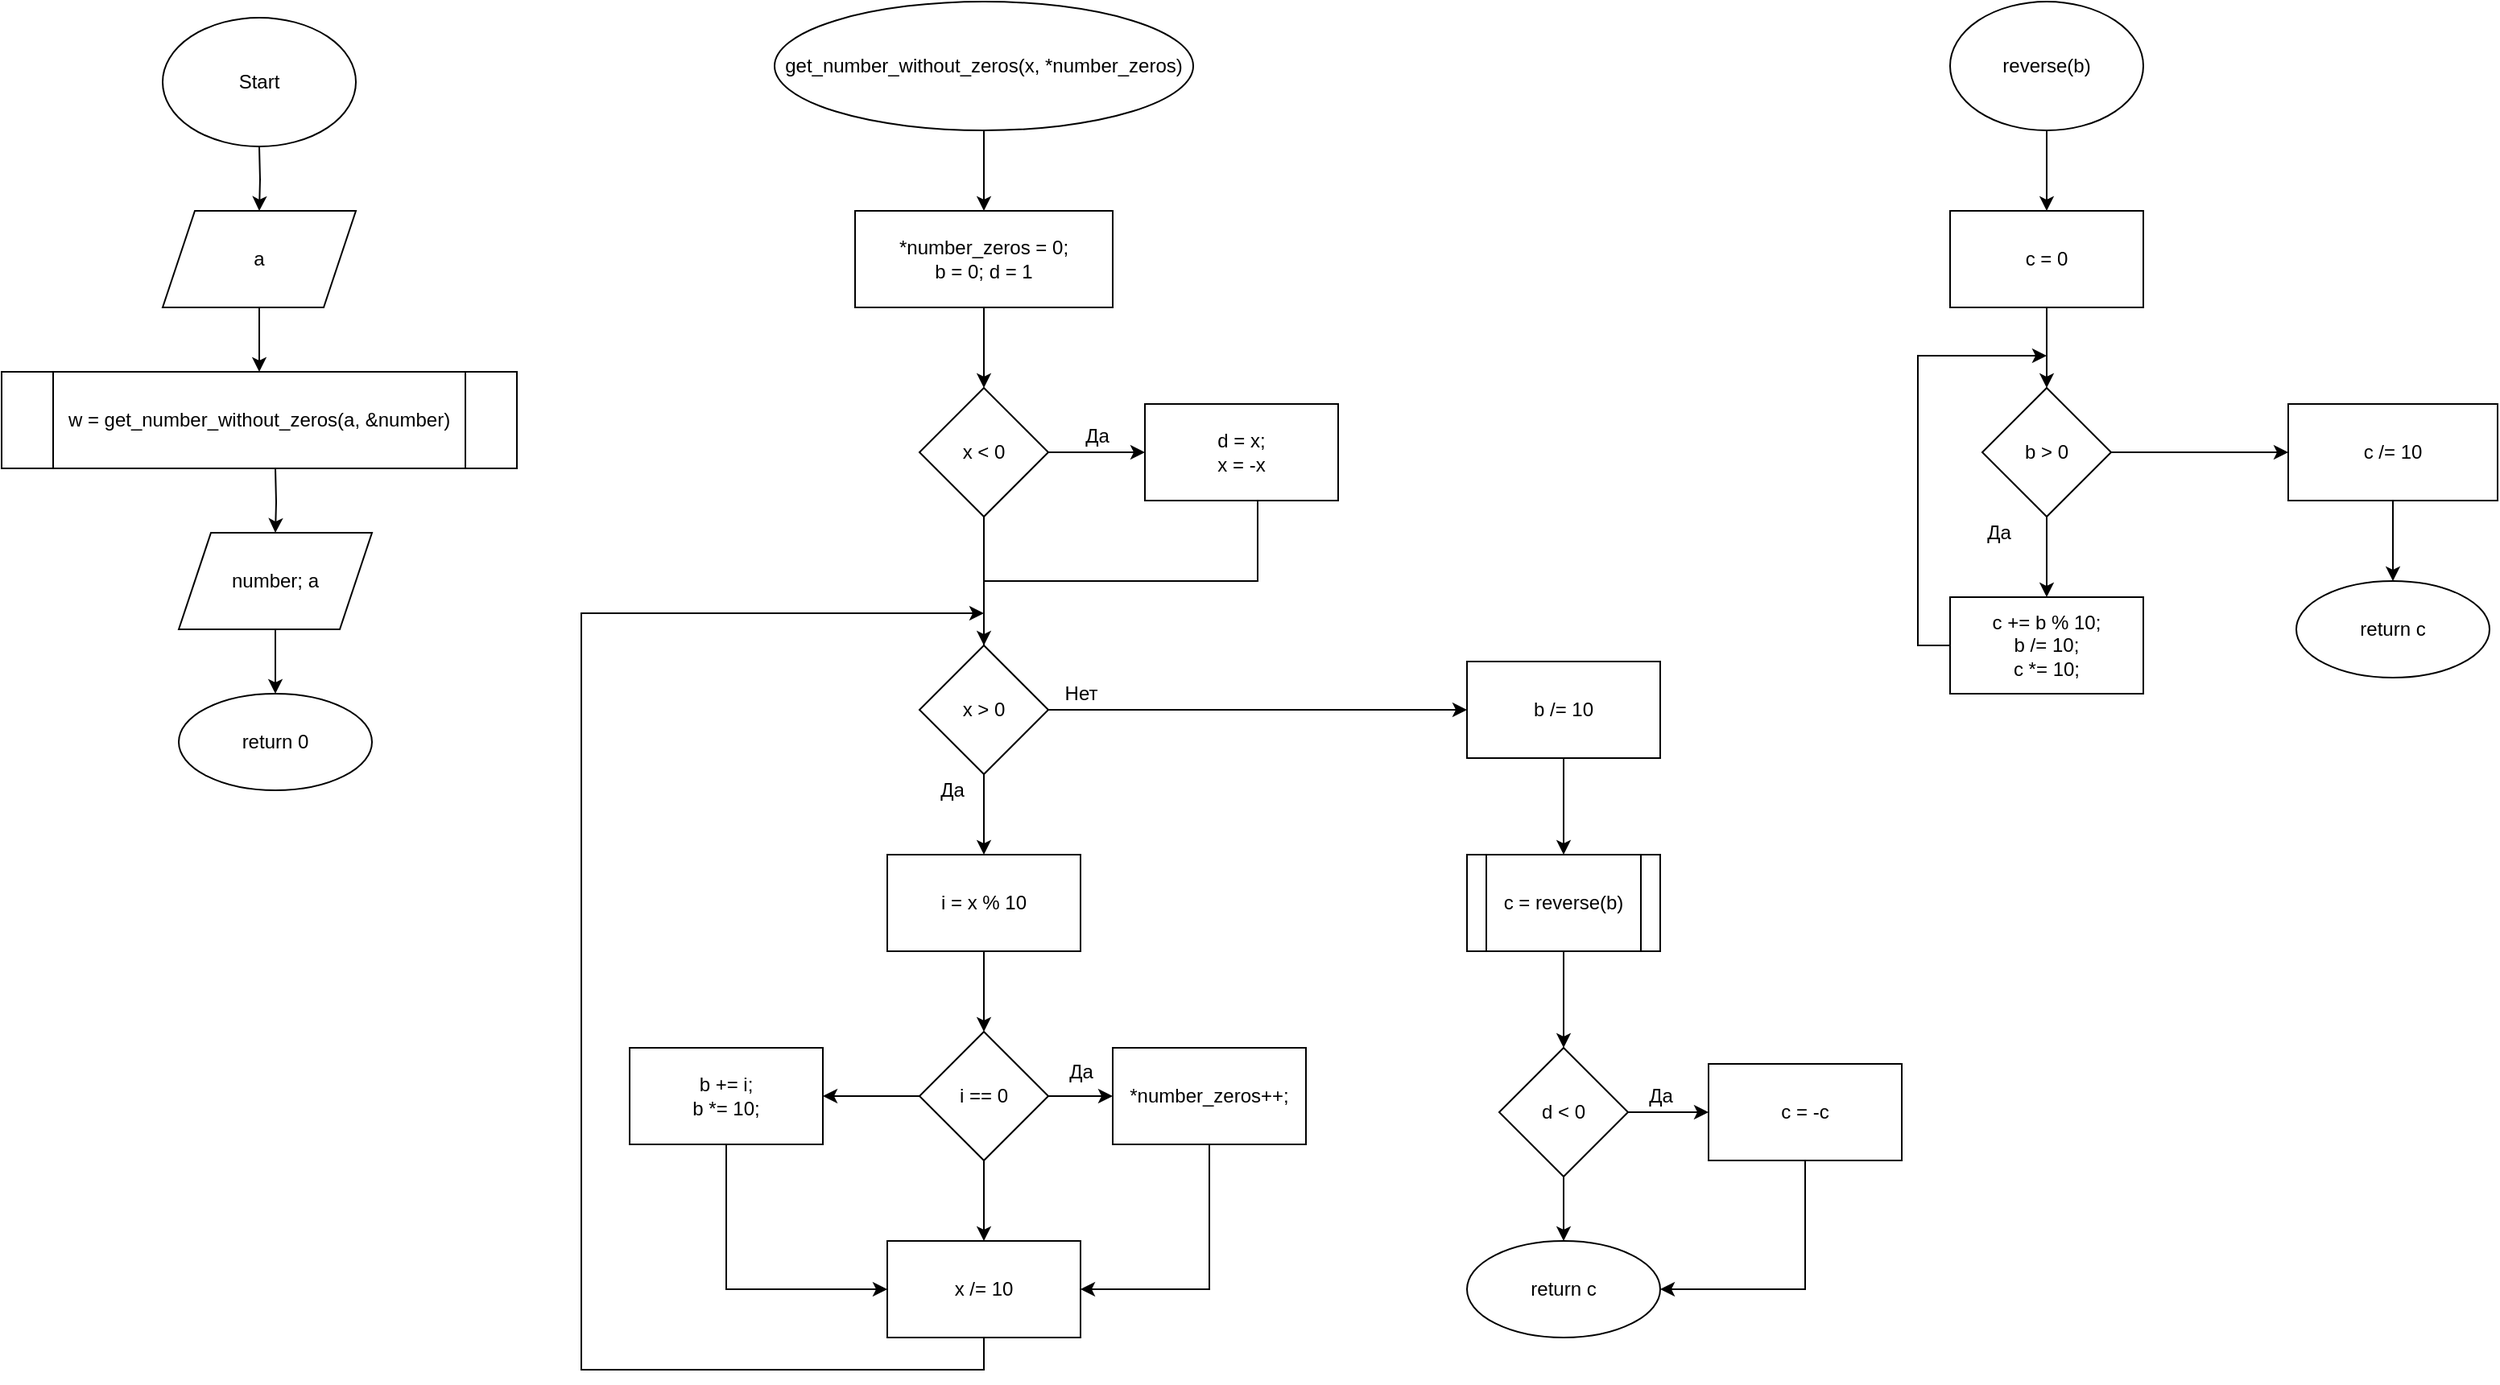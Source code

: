 <mxfile version="20.4.0" type="github">
  <diagram name="Page-1" id="74e2e168-ea6b-b213-b513-2b3c1d86103e">
    <mxGraphModel dx="1119" dy="571" grid="1" gridSize="10" guides="1" tooltips="1" connect="1" arrows="1" fold="1" page="1" pageScale="1" pageWidth="1100" pageHeight="850" background="none" math="0" shadow="0">
      <root>
        <mxCell id="0" />
        <mxCell id="1" parent="0" />
        <mxCell id="JD9r5xGvCH-IehHFy2Wg-2" value="" style="edgeStyle=orthogonalEdgeStyle;rounded=0;orthogonalLoop=1;jettySize=auto;html=1;" edge="1" parent="1">
          <mxGeometry relative="1" as="geometry">
            <mxPoint x="480" y="90" as="sourcePoint" />
            <mxPoint x="480" y="130" as="targetPoint" />
          </mxGeometry>
        </mxCell>
        <mxCell id="JD9r5xGvCH-IehHFy2Wg-6" value="" style="edgeStyle=orthogonalEdgeStyle;rounded=0;orthogonalLoop=1;jettySize=auto;html=1;entryX=0.5;entryY=0;entryDx=0;entryDy=0;" edge="1" parent="1" source="JD9r5xGvCH-IehHFy2Wg-3" target="JD9r5xGvCH-IehHFy2Wg-9">
          <mxGeometry relative="1" as="geometry">
            <mxPoint x="490" y="230" as="targetPoint" />
          </mxGeometry>
        </mxCell>
        <mxCell id="JD9r5xGvCH-IehHFy2Wg-3" value="a" style="shape=parallelogram;perimeter=parallelogramPerimeter;whiteSpace=wrap;html=1;fixedSize=1;" vertex="1" parent="1">
          <mxGeometry x="420" y="130" width="120" height="60" as="geometry" />
        </mxCell>
        <mxCell id="JD9r5xGvCH-IehHFy2Wg-8" value="" style="edgeStyle=orthogonalEdgeStyle;rounded=0;orthogonalLoop=1;jettySize=auto;html=1;" edge="1" parent="1" target="JD9r5xGvCH-IehHFy2Wg-7">
          <mxGeometry relative="1" as="geometry">
            <mxPoint x="490" y="290" as="sourcePoint" />
          </mxGeometry>
        </mxCell>
        <mxCell id="D-QDGAKcZPwAMU4SacRt-17" value="" style="edgeStyle=orthogonalEdgeStyle;rounded=0;orthogonalLoop=1;jettySize=auto;html=1;" edge="1" parent="1" source="JD9r5xGvCH-IehHFy2Wg-7" target="D-QDGAKcZPwAMU4SacRt-16">
          <mxGeometry relative="1" as="geometry" />
        </mxCell>
        <mxCell id="JD9r5xGvCH-IehHFy2Wg-7" value="number; a" style="shape=parallelogram;perimeter=parallelogramPerimeter;whiteSpace=wrap;html=1;fixedSize=1;" vertex="1" parent="1">
          <mxGeometry x="430" y="330" width="120" height="60" as="geometry" />
        </mxCell>
        <mxCell id="JD9r5xGvCH-IehHFy2Wg-9" value="w = get_number_without_zeros(a, &amp;amp;number)" style="shape=process;whiteSpace=wrap;html=1;backgroundOutline=1;" vertex="1" parent="1">
          <mxGeometry x="320" y="230" width="320" height="60" as="geometry" />
        </mxCell>
        <mxCell id="JD9r5xGvCH-IehHFy2Wg-12" value="" style="edgeStyle=orthogonalEdgeStyle;rounded=0;orthogonalLoop=1;jettySize=auto;html=1;" edge="1" parent="1" source="JD9r5xGvCH-IehHFy2Wg-10" target="JD9r5xGvCH-IehHFy2Wg-11">
          <mxGeometry relative="1" as="geometry" />
        </mxCell>
        <mxCell id="JD9r5xGvCH-IehHFy2Wg-10" value="get_number_without_zeros(x, *number_zeros)" style="ellipse;whiteSpace=wrap;html=1;" vertex="1" parent="1">
          <mxGeometry x="800" width="260" height="80" as="geometry" />
        </mxCell>
        <mxCell id="JD9r5xGvCH-IehHFy2Wg-16" value="" style="edgeStyle=orthogonalEdgeStyle;rounded=0;orthogonalLoop=1;jettySize=auto;html=1;" edge="1" parent="1" source="JD9r5xGvCH-IehHFy2Wg-11" target="JD9r5xGvCH-IehHFy2Wg-13">
          <mxGeometry relative="1" as="geometry" />
        </mxCell>
        <mxCell id="JD9r5xGvCH-IehHFy2Wg-11" value="*number_zeros = 0;&lt;br&gt;b = 0; d = 1" style="whiteSpace=wrap;html=1;" vertex="1" parent="1">
          <mxGeometry x="850" y="130" width="160" height="60" as="geometry" />
        </mxCell>
        <mxCell id="JD9r5xGvCH-IehHFy2Wg-15" value="" style="edgeStyle=orthogonalEdgeStyle;rounded=0;orthogonalLoop=1;jettySize=auto;html=1;" edge="1" parent="1" source="JD9r5xGvCH-IehHFy2Wg-13" target="JD9r5xGvCH-IehHFy2Wg-14">
          <mxGeometry relative="1" as="geometry" />
        </mxCell>
        <mxCell id="JD9r5xGvCH-IehHFy2Wg-18" value="" style="edgeStyle=orthogonalEdgeStyle;rounded=0;orthogonalLoop=1;jettySize=auto;html=1;" edge="1" parent="1" source="JD9r5xGvCH-IehHFy2Wg-13" target="JD9r5xGvCH-IehHFy2Wg-17">
          <mxGeometry relative="1" as="geometry">
            <Array as="points">
              <mxPoint x="930" y="320" />
              <mxPoint x="930" y="320" />
            </Array>
          </mxGeometry>
        </mxCell>
        <mxCell id="JD9r5xGvCH-IehHFy2Wg-13" value="x &amp;lt; 0" style="rhombus;whiteSpace=wrap;html=1;" vertex="1" parent="1">
          <mxGeometry x="890" y="240" width="80" height="80" as="geometry" />
        </mxCell>
        <mxCell id="JD9r5xGvCH-IehHFy2Wg-19" style="edgeStyle=orthogonalEdgeStyle;rounded=0;orthogonalLoop=1;jettySize=auto;html=1;entryX=1;entryY=0.5;entryDx=0;entryDy=0;" edge="1" parent="1" source="JD9r5xGvCH-IehHFy2Wg-14" target="JD9r5xGvCH-IehHFy2Wg-17">
          <mxGeometry relative="1" as="geometry">
            <Array as="points">
              <mxPoint x="1100" y="360" />
              <mxPoint x="930" y="360" />
            </Array>
          </mxGeometry>
        </mxCell>
        <mxCell id="JD9r5xGvCH-IehHFy2Wg-14" value="d = x;&lt;br&gt;x = -x" style="whiteSpace=wrap;html=1;" vertex="1" parent="1">
          <mxGeometry x="1030" y="250" width="120" height="60" as="geometry" />
        </mxCell>
        <mxCell id="JD9r5xGvCH-IehHFy2Wg-21" value="" style="edgeStyle=orthogonalEdgeStyle;rounded=0;orthogonalLoop=1;jettySize=auto;html=1;" edge="1" parent="1" source="JD9r5xGvCH-IehHFy2Wg-17" target="JD9r5xGvCH-IehHFy2Wg-20">
          <mxGeometry relative="1" as="geometry" />
        </mxCell>
        <mxCell id="D-QDGAKcZPwAMU4SacRt-2" value="" style="edgeStyle=orthogonalEdgeStyle;rounded=0;orthogonalLoop=1;jettySize=auto;html=1;" edge="1" parent="1" source="JD9r5xGvCH-IehHFy2Wg-17" target="D-QDGAKcZPwAMU4SacRt-1">
          <mxGeometry relative="1" as="geometry" />
        </mxCell>
        <mxCell id="JD9r5xGvCH-IehHFy2Wg-17" value="x &amp;gt; 0" style="rhombus;whiteSpace=wrap;html=1;direction=south;" vertex="1" parent="1">
          <mxGeometry x="890" y="400" width="80" height="80" as="geometry" />
        </mxCell>
        <mxCell id="JD9r5xGvCH-IehHFy2Wg-23" value="" style="edgeStyle=orthogonalEdgeStyle;rounded=0;orthogonalLoop=1;jettySize=auto;html=1;" edge="1" parent="1" source="JD9r5xGvCH-IehHFy2Wg-20" target="JD9r5xGvCH-IehHFy2Wg-22">
          <mxGeometry relative="1" as="geometry" />
        </mxCell>
        <mxCell id="JD9r5xGvCH-IehHFy2Wg-20" value="i = x % 10" style="whiteSpace=wrap;html=1;" vertex="1" parent="1">
          <mxGeometry x="870" y="530" width="120" height="60" as="geometry" />
        </mxCell>
        <mxCell id="JD9r5xGvCH-IehHFy2Wg-25" value="" style="edgeStyle=orthogonalEdgeStyle;rounded=0;orthogonalLoop=1;jettySize=auto;html=1;" edge="1" parent="1" source="JD9r5xGvCH-IehHFy2Wg-22" target="JD9r5xGvCH-IehHFy2Wg-24">
          <mxGeometry relative="1" as="geometry" />
        </mxCell>
        <mxCell id="JD9r5xGvCH-IehHFy2Wg-27" value="" style="edgeStyle=orthogonalEdgeStyle;rounded=0;orthogonalLoop=1;jettySize=auto;html=1;" edge="1" parent="1" source="JD9r5xGvCH-IehHFy2Wg-22" target="JD9r5xGvCH-IehHFy2Wg-26">
          <mxGeometry relative="1" as="geometry" />
        </mxCell>
        <mxCell id="JD9r5xGvCH-IehHFy2Wg-29" value="" style="edgeStyle=orthogonalEdgeStyle;rounded=0;orthogonalLoop=1;jettySize=auto;html=1;" edge="1" parent="1" source="JD9r5xGvCH-IehHFy2Wg-22" target="JD9r5xGvCH-IehHFy2Wg-28">
          <mxGeometry relative="1" as="geometry" />
        </mxCell>
        <mxCell id="JD9r5xGvCH-IehHFy2Wg-22" value="i == 0" style="rhombus;whiteSpace=wrap;html=1;" vertex="1" parent="1">
          <mxGeometry x="890" y="640" width="80" height="80" as="geometry" />
        </mxCell>
        <mxCell id="JD9r5xGvCH-IehHFy2Wg-31" style="edgeStyle=orthogonalEdgeStyle;rounded=0;orthogonalLoop=1;jettySize=auto;html=1;exitX=0.5;exitY=1;exitDx=0;exitDy=0;entryX=1;entryY=0.5;entryDx=0;entryDy=0;" edge="1" parent="1" source="JD9r5xGvCH-IehHFy2Wg-24" target="JD9r5xGvCH-IehHFy2Wg-28">
          <mxGeometry relative="1" as="geometry" />
        </mxCell>
        <mxCell id="JD9r5xGvCH-IehHFy2Wg-24" value="*number_zeros++;" style="whiteSpace=wrap;html=1;" vertex="1" parent="1">
          <mxGeometry x="1010" y="650" width="120" height="60" as="geometry" />
        </mxCell>
        <mxCell id="JD9r5xGvCH-IehHFy2Wg-30" style="edgeStyle=orthogonalEdgeStyle;rounded=0;orthogonalLoop=1;jettySize=auto;html=1;exitX=0.5;exitY=1;exitDx=0;exitDy=0;entryX=0;entryY=0.5;entryDx=0;entryDy=0;" edge="1" parent="1" source="JD9r5xGvCH-IehHFy2Wg-26" target="JD9r5xGvCH-IehHFy2Wg-28">
          <mxGeometry relative="1" as="geometry" />
        </mxCell>
        <mxCell id="JD9r5xGvCH-IehHFy2Wg-26" value="b += i;&lt;br&gt;b *= 10;" style="whiteSpace=wrap;html=1;" vertex="1" parent="1">
          <mxGeometry x="710" y="650" width="120" height="60" as="geometry" />
        </mxCell>
        <mxCell id="JD9r5xGvCH-IehHFy2Wg-32" style="edgeStyle=orthogonalEdgeStyle;rounded=0;orthogonalLoop=1;jettySize=auto;html=1;exitX=0.5;exitY=1;exitDx=0;exitDy=0;" edge="1" parent="1" source="JD9r5xGvCH-IehHFy2Wg-28">
          <mxGeometry relative="1" as="geometry">
            <mxPoint x="930" y="380" as="targetPoint" />
            <Array as="points">
              <mxPoint x="930" y="850" />
              <mxPoint x="680" y="850" />
              <mxPoint x="680" y="380" />
              <mxPoint x="890" y="380" />
            </Array>
          </mxGeometry>
        </mxCell>
        <mxCell id="JD9r5xGvCH-IehHFy2Wg-28" value="x /= 10" style="whiteSpace=wrap;html=1;" vertex="1" parent="1">
          <mxGeometry x="870" y="770" width="120" height="60" as="geometry" />
        </mxCell>
        <mxCell id="D-QDGAKcZPwAMU4SacRt-6" value="" style="edgeStyle=orthogonalEdgeStyle;rounded=0;orthogonalLoop=1;jettySize=auto;html=1;" edge="1" parent="1" source="D-QDGAKcZPwAMU4SacRt-1" target="D-QDGAKcZPwAMU4SacRt-5">
          <mxGeometry relative="1" as="geometry" />
        </mxCell>
        <mxCell id="D-QDGAKcZPwAMU4SacRt-1" value="b /= 10" style="whiteSpace=wrap;html=1;" vertex="1" parent="1">
          <mxGeometry x="1230" y="410" width="120" height="60" as="geometry" />
        </mxCell>
        <mxCell id="D-QDGAKcZPwAMU4SacRt-8" value="" style="edgeStyle=orthogonalEdgeStyle;rounded=0;orthogonalLoop=1;jettySize=auto;html=1;" edge="1" parent="1" source="D-QDGAKcZPwAMU4SacRt-5" target="D-QDGAKcZPwAMU4SacRt-7">
          <mxGeometry relative="1" as="geometry" />
        </mxCell>
        <mxCell id="D-QDGAKcZPwAMU4SacRt-5" value="c = reverse(b)" style="shape=process;whiteSpace=wrap;html=1;backgroundOutline=1;" vertex="1" parent="1">
          <mxGeometry x="1230" y="530" width="120" height="60" as="geometry" />
        </mxCell>
        <mxCell id="D-QDGAKcZPwAMU4SacRt-10" value="" style="edgeStyle=orthogonalEdgeStyle;rounded=0;orthogonalLoop=1;jettySize=auto;html=1;" edge="1" parent="1" source="D-QDGAKcZPwAMU4SacRt-7" target="D-QDGAKcZPwAMU4SacRt-9">
          <mxGeometry relative="1" as="geometry" />
        </mxCell>
        <mxCell id="D-QDGAKcZPwAMU4SacRt-12" value="" style="edgeStyle=orthogonalEdgeStyle;rounded=0;orthogonalLoop=1;jettySize=auto;html=1;" edge="1" parent="1" source="D-QDGAKcZPwAMU4SacRt-7" target="D-QDGAKcZPwAMU4SacRt-11">
          <mxGeometry relative="1" as="geometry" />
        </mxCell>
        <mxCell id="D-QDGAKcZPwAMU4SacRt-7" value="d &amp;lt; 0" style="rhombus;whiteSpace=wrap;html=1;" vertex="1" parent="1">
          <mxGeometry x="1250" y="650" width="80" height="80" as="geometry" />
        </mxCell>
        <mxCell id="D-QDGAKcZPwAMU4SacRt-13" style="edgeStyle=orthogonalEdgeStyle;rounded=0;orthogonalLoop=1;jettySize=auto;html=1;exitX=0.5;exitY=1;exitDx=0;exitDy=0;entryX=1;entryY=0.5;entryDx=0;entryDy=0;" edge="1" parent="1" source="D-QDGAKcZPwAMU4SacRt-9" target="D-QDGAKcZPwAMU4SacRt-11">
          <mxGeometry relative="1" as="geometry" />
        </mxCell>
        <mxCell id="D-QDGAKcZPwAMU4SacRt-9" value="c = -c" style="whiteSpace=wrap;html=1;" vertex="1" parent="1">
          <mxGeometry x="1380" y="660" width="120" height="60" as="geometry" />
        </mxCell>
        <mxCell id="D-QDGAKcZPwAMU4SacRt-11" value="return c" style="ellipse;whiteSpace=wrap;html=1;" vertex="1" parent="1">
          <mxGeometry x="1230" y="770" width="120" height="60" as="geometry" />
        </mxCell>
        <mxCell id="D-QDGAKcZPwAMU4SacRt-19" value="" style="edgeStyle=orthogonalEdgeStyle;rounded=0;orthogonalLoop=1;jettySize=auto;html=1;" edge="1" parent="1" source="D-QDGAKcZPwAMU4SacRt-14" target="D-QDGAKcZPwAMU4SacRt-18">
          <mxGeometry relative="1" as="geometry" />
        </mxCell>
        <mxCell id="D-QDGAKcZPwAMU4SacRt-14" value="reverse(b)" style="ellipse;whiteSpace=wrap;html=1;" vertex="1" parent="1">
          <mxGeometry x="1530" width="120" height="80" as="geometry" />
        </mxCell>
        <mxCell id="D-QDGAKcZPwAMU4SacRt-15" value="Start" style="ellipse;whiteSpace=wrap;html=1;" vertex="1" parent="1">
          <mxGeometry x="420" y="10" width="120" height="80" as="geometry" />
        </mxCell>
        <mxCell id="D-QDGAKcZPwAMU4SacRt-16" value="return 0" style="ellipse;whiteSpace=wrap;html=1;" vertex="1" parent="1">
          <mxGeometry x="430" y="430" width="120" height="60" as="geometry" />
        </mxCell>
        <mxCell id="D-QDGAKcZPwAMU4SacRt-21" value="" style="edgeStyle=orthogonalEdgeStyle;rounded=0;orthogonalLoop=1;jettySize=auto;html=1;" edge="1" parent="1" source="D-QDGAKcZPwAMU4SacRt-18" target="D-QDGAKcZPwAMU4SacRt-20">
          <mxGeometry relative="1" as="geometry" />
        </mxCell>
        <mxCell id="D-QDGAKcZPwAMU4SacRt-18" value="c = 0" style="whiteSpace=wrap;html=1;" vertex="1" parent="1">
          <mxGeometry x="1530" y="130" width="120" height="60" as="geometry" />
        </mxCell>
        <mxCell id="D-QDGAKcZPwAMU4SacRt-27" value="" style="edgeStyle=orthogonalEdgeStyle;rounded=0;orthogonalLoop=1;jettySize=auto;html=1;" edge="1" parent="1" source="D-QDGAKcZPwAMU4SacRt-20" target="D-QDGAKcZPwAMU4SacRt-26">
          <mxGeometry relative="1" as="geometry" />
        </mxCell>
        <mxCell id="D-QDGAKcZPwAMU4SacRt-37" value="" style="edgeStyle=orthogonalEdgeStyle;rounded=0;orthogonalLoop=1;jettySize=auto;html=1;" edge="1" parent="1" source="D-QDGAKcZPwAMU4SacRt-20" target="D-QDGAKcZPwAMU4SacRt-24">
          <mxGeometry relative="1" as="geometry" />
        </mxCell>
        <mxCell id="D-QDGAKcZPwAMU4SacRt-20" value="b &amp;gt; 0" style="rhombus;whiteSpace=wrap;html=1;" vertex="1" parent="1">
          <mxGeometry x="1550" y="240" width="80" height="80" as="geometry" />
        </mxCell>
        <mxCell id="D-QDGAKcZPwAMU4SacRt-25" style="edgeStyle=orthogonalEdgeStyle;rounded=0;orthogonalLoop=1;jettySize=auto;html=1;exitX=0;exitY=0.5;exitDx=0;exitDy=0;" edge="1" parent="1" source="D-QDGAKcZPwAMU4SacRt-24">
          <mxGeometry relative="1" as="geometry">
            <mxPoint x="1590" y="220" as="targetPoint" />
            <Array as="points">
              <mxPoint x="1510" y="400" />
              <mxPoint x="1510" y="220" />
            </Array>
          </mxGeometry>
        </mxCell>
        <mxCell id="D-QDGAKcZPwAMU4SacRt-24" value="c += b % 10;&lt;br&gt;b /= 10;&lt;br&gt;c *= 10;" style="rounded=0;whiteSpace=wrap;html=1;" vertex="1" parent="1">
          <mxGeometry x="1530" y="370" width="120" height="60" as="geometry" />
        </mxCell>
        <mxCell id="D-QDGAKcZPwAMU4SacRt-29" value="" style="edgeStyle=orthogonalEdgeStyle;rounded=0;orthogonalLoop=1;jettySize=auto;html=1;" edge="1" parent="1" source="D-QDGAKcZPwAMU4SacRt-26" target="D-QDGAKcZPwAMU4SacRt-28">
          <mxGeometry relative="1" as="geometry" />
        </mxCell>
        <mxCell id="D-QDGAKcZPwAMU4SacRt-26" value="c /= 10" style="whiteSpace=wrap;html=1;" vertex="1" parent="1">
          <mxGeometry x="1740" y="250" width="130" height="60" as="geometry" />
        </mxCell>
        <mxCell id="D-QDGAKcZPwAMU4SacRt-28" value="return c" style="ellipse;whiteSpace=wrap;html=1;" vertex="1" parent="1">
          <mxGeometry x="1745" y="360" width="120" height="60" as="geometry" />
        </mxCell>
        <mxCell id="D-QDGAKcZPwAMU4SacRt-30" value="Да" style="text;html=1;resizable=0;autosize=1;align=center;verticalAlign=middle;points=[];fillColor=none;strokeColor=none;rounded=0;" vertex="1" parent="1">
          <mxGeometry x="980" y="255" width="40" height="30" as="geometry" />
        </mxCell>
        <mxCell id="D-QDGAKcZPwAMU4SacRt-31" value="Да" style="text;html=1;align=center;verticalAlign=middle;resizable=0;points=[];autosize=1;strokeColor=none;fillColor=none;" vertex="1" parent="1">
          <mxGeometry x="970" y="650" width="40" height="30" as="geometry" />
        </mxCell>
        <mxCell id="D-QDGAKcZPwAMU4SacRt-32" value="Да" style="text;html=1;resizable=0;autosize=1;align=center;verticalAlign=middle;points=[];fillColor=none;strokeColor=none;rounded=0;" vertex="1" parent="1">
          <mxGeometry x="890" y="475" width="40" height="30" as="geometry" />
        </mxCell>
        <mxCell id="D-QDGAKcZPwAMU4SacRt-33" value="Нет" style="text;html=1;resizable=0;autosize=1;align=center;verticalAlign=middle;points=[];fillColor=none;strokeColor=none;rounded=0;" vertex="1" parent="1">
          <mxGeometry x="970" y="415" width="40" height="30" as="geometry" />
        </mxCell>
        <mxCell id="D-QDGAKcZPwAMU4SacRt-34" value="Да" style="text;html=1;resizable=0;autosize=1;align=center;verticalAlign=middle;points=[];fillColor=none;strokeColor=none;rounded=0;" vertex="1" parent="1">
          <mxGeometry x="1330" y="665" width="40" height="30" as="geometry" />
        </mxCell>
        <mxCell id="D-QDGAKcZPwAMU4SacRt-35" value="Да" style="text;html=1;resizable=0;autosize=1;align=center;verticalAlign=middle;points=[];fillColor=none;strokeColor=none;rounded=0;" vertex="1" parent="1">
          <mxGeometry x="1540" y="315" width="40" height="30" as="geometry" />
        </mxCell>
      </root>
    </mxGraphModel>
  </diagram>
</mxfile>
